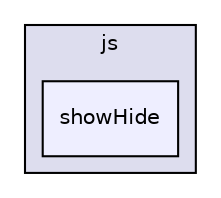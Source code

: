 digraph "libs/angular/angular-material-fileinput-master/bower_components/angular-material/modules/js/showHide" {
  compound=true
  node [ fontsize="10", fontname="Helvetica"];
  edge [ labelfontsize="10", labelfontname="Helvetica"];
  subgraph clusterdir_d897d99c4631079a19f1e8c9bbae1589 {
    graph [ bgcolor="#ddddee", pencolor="black", label="js" fontname="Helvetica", fontsize="10", URL="dir_d897d99c4631079a19f1e8c9bbae1589.html"]
  dir_c74311dd7f392c48a02531eeb0e7dcf0 [shape=box, label="showHide", style="filled", fillcolor="#eeeeff", pencolor="black", URL="dir_c74311dd7f392c48a02531eeb0e7dcf0.html"];
  }
}
